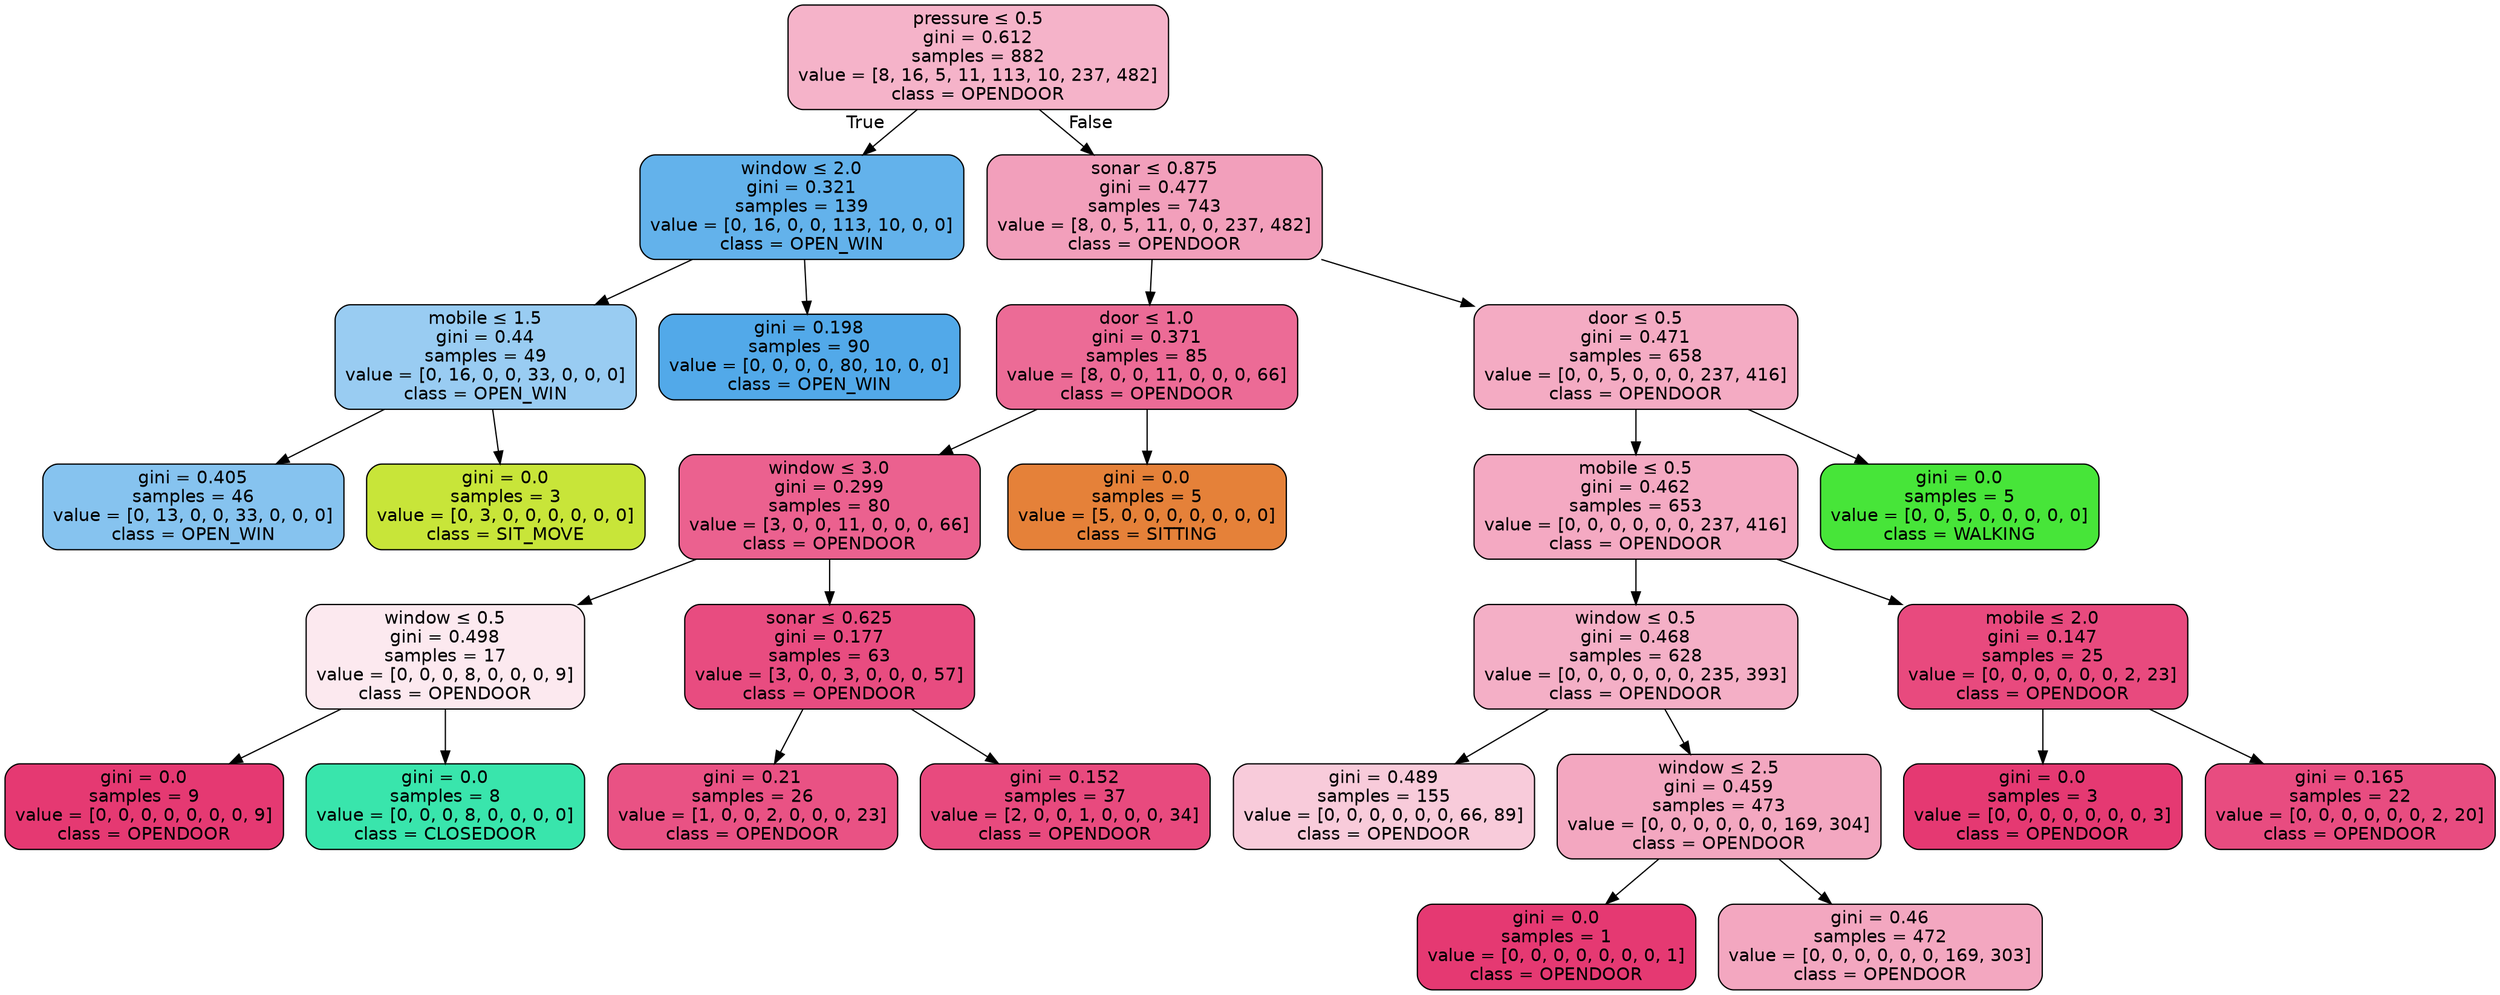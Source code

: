 digraph Tree {
node [shape=box, style="filled, rounded", color="black", fontname=helvetica] ;
edge [fontname=helvetica] ;
0 [label=<pressure &le; 0.5<br/>gini = 0.612<br/>samples = 882<br/>value = [8, 16, 5, 11, 113, 10, 237, 482]<br/>class = OPENDOOR>, fillcolor="#e5397261"] ;
1 [label=<window &le; 2.0<br/>gini = 0.321<br/>samples = 139<br/>value = [0, 16, 0, 0, 113, 10, 0, 0]<br/>class = OPEN_WIN>, fillcolor="#399de5c9"] ;
0 -> 1 [labeldistance=2.5, labelangle=45, headlabel="True"] ;
2 [label=<mobile &le; 1.5<br/>gini = 0.44<br/>samples = 49<br/>value = [0, 16, 0, 0, 33, 0, 0, 0]<br/>class = OPEN_WIN>, fillcolor="#399de583"] ;
1 -> 2 ;
3 [label=<gini = 0.405<br/>samples = 46<br/>value = [0, 13, 0, 0, 33, 0, 0, 0]<br/>class = OPEN_WIN>, fillcolor="#399de59b"] ;
2 -> 3 ;
4 [label=<gini = 0.0<br/>samples = 3<br/>value = [0, 3, 0, 0, 0, 0, 0, 0]<br/>class = SIT_MOVE>, fillcolor="#c8e539ff"] ;
2 -> 4 ;
5 [label=<gini = 0.198<br/>samples = 90<br/>value = [0, 0, 0, 0, 80, 10, 0, 0]<br/>class = OPEN_WIN>, fillcolor="#399de5df"] ;
1 -> 5 ;
6 [label=<sonar &le; 0.875<br/>gini = 0.477<br/>samples = 743<br/>value = [8, 0, 5, 11, 0, 0, 237, 482]<br/>class = OPENDOOR>, fillcolor="#e539727b"] ;
0 -> 6 [labeldistance=2.5, labelangle=-45, headlabel="False"] ;
7 [label=<door &le; 1.0<br/>gini = 0.371<br/>samples = 85<br/>value = [8, 0, 0, 11, 0, 0, 0, 66]<br/>class = OPENDOOR>, fillcolor="#e53972be"] ;
6 -> 7 ;
8 [label=<window &le; 3.0<br/>gini = 0.299<br/>samples = 80<br/>value = [3, 0, 0, 11, 0, 0, 0, 66]<br/>class = OPENDOOR>, fillcolor="#e53972cb"] ;
7 -> 8 ;
9 [label=<window &le; 0.5<br/>gini = 0.498<br/>samples = 17<br/>value = [0, 0, 0, 8, 0, 0, 0, 9]<br/>class = OPENDOOR>, fillcolor="#e539721c"] ;
8 -> 9 ;
10 [label=<gini = 0.0<br/>samples = 9<br/>value = [0, 0, 0, 0, 0, 0, 0, 9]<br/>class = OPENDOOR>, fillcolor="#e53972ff"] ;
9 -> 10 ;
11 [label=<gini = 0.0<br/>samples = 8<br/>value = [0, 0, 0, 8, 0, 0, 0, 0]<br/>class = CLOSEDOOR>, fillcolor="#39e5acff"] ;
9 -> 11 ;
12 [label=<sonar &le; 0.625<br/>gini = 0.177<br/>samples = 63<br/>value = [3, 0, 0, 3, 0, 0, 0, 57]<br/>class = OPENDOOR>, fillcolor="#e53972e6"] ;
8 -> 12 ;
13 [label=<gini = 0.21<br/>samples = 26<br/>value = [1, 0, 0, 2, 0, 0, 0, 23]<br/>class = OPENDOOR>, fillcolor="#e53972df"] ;
12 -> 13 ;
14 [label=<gini = 0.152<br/>samples = 37<br/>value = [2, 0, 0, 1, 0, 0, 0, 34]<br/>class = OPENDOOR>, fillcolor="#e53972e9"] ;
12 -> 14 ;
15 [label=<gini = 0.0<br/>samples = 5<br/>value = [5, 0, 0, 0, 0, 0, 0, 0]<br/>class = SITTING>, fillcolor="#e58139ff"] ;
7 -> 15 ;
16 [label=<door &le; 0.5<br/>gini = 0.471<br/>samples = 658<br/>value = [0, 0, 5, 0, 0, 0, 237, 416]<br/>class = OPENDOOR>, fillcolor="#e539726c"] ;
6 -> 16 ;
17 [label=<mobile &le; 0.5<br/>gini = 0.462<br/>samples = 653<br/>value = [0, 0, 0, 0, 0, 0, 237, 416]<br/>class = OPENDOOR>, fillcolor="#e539726e"] ;
16 -> 17 ;
18 [label=<window &le; 0.5<br/>gini = 0.468<br/>samples = 628<br/>value = [0, 0, 0, 0, 0, 0, 235, 393]<br/>class = OPENDOOR>, fillcolor="#e5397267"] ;
17 -> 18 ;
19 [label=<gini = 0.489<br/>samples = 155<br/>value = [0, 0, 0, 0, 0, 0, 66, 89]<br/>class = OPENDOOR>, fillcolor="#e5397242"] ;
18 -> 19 ;
20 [label=<window &le; 2.5<br/>gini = 0.459<br/>samples = 473<br/>value = [0, 0, 0, 0, 0, 0, 169, 304]<br/>class = OPENDOOR>, fillcolor="#e5397271"] ;
18 -> 20 ;
21 [label=<gini = 0.0<br/>samples = 1<br/>value = [0, 0, 0, 0, 0, 0, 0, 1]<br/>class = OPENDOOR>, fillcolor="#e53972ff"] ;
20 -> 21 ;
22 [label=<gini = 0.46<br/>samples = 472<br/>value = [0, 0, 0, 0, 0, 0, 169, 303]<br/>class = OPENDOOR>, fillcolor="#e5397271"] ;
20 -> 22 ;
23 [label=<mobile &le; 2.0<br/>gini = 0.147<br/>samples = 25<br/>value = [0, 0, 0, 0, 0, 0, 2, 23]<br/>class = OPENDOOR>, fillcolor="#e53972e9"] ;
17 -> 23 ;
24 [label=<gini = 0.0<br/>samples = 3<br/>value = [0, 0, 0, 0, 0, 0, 0, 3]<br/>class = OPENDOOR>, fillcolor="#e53972ff"] ;
23 -> 24 ;
25 [label=<gini = 0.165<br/>samples = 22<br/>value = [0, 0, 0, 0, 0, 0, 2, 20]<br/>class = OPENDOOR>, fillcolor="#e53972e6"] ;
23 -> 25 ;
26 [label=<gini = 0.0<br/>samples = 5<br/>value = [0, 0, 5, 0, 0, 0, 0, 0]<br/>class = WALKING>, fillcolor="#47e539ff"] ;
16 -> 26 ;
}
